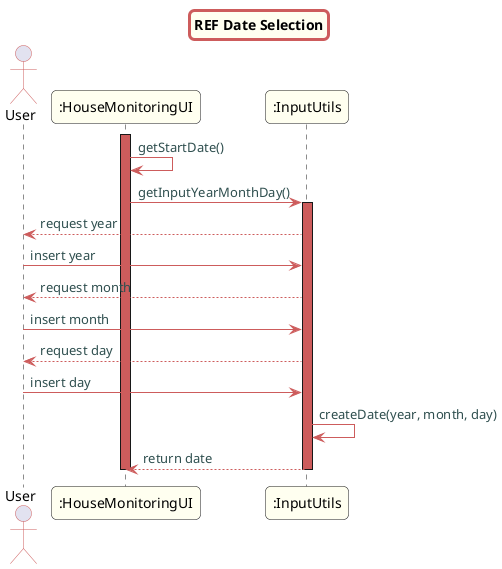 @startuml
skinparam titleBorderRoundCorner 10
skinparam titleBorderThickness 3
skinparam titleBorderColor indianred
skinparam titleBackgroundColor ivory
skinparam FontName quicksand

skinparam actor {
  BorderColor indianred
  }

skinparam sequence {
  LifeLineBackgroundColor indianred
  ParticipantBackgroundColor ivory
}

skinparam roundcorner 10

skinparam component {
  arrowThickness 1
  ArrowFontName Verdana
  ArrowColor indianred
  ArrowFontColor darkslategrey
}

title REF Date Selection

actor User

activate ":HouseMonitoringUI"
":HouseMonitoringUI" -> ":HouseMonitoringUI": getStartDate()
":HouseMonitoringUI" -> ":InputUtils": getInputYearMonthDay()
activate ":InputUtils"
":InputUtils" --> User: request year
User -> ":InputUtils": insert year
":InputUtils" --> User: request month
User -> ":InputUtils": insert month
":InputUtils" --> User: request day
User -> ":InputUtils": insert day
":InputUtils" -> ":InputUtils": createDate(year, month, day)
":InputUtils" --> ":HouseMonitoringUI": return date
deactivate ":InputUtils"
deactivate User
deactivate ":HouseMonitoringUI"
@enduml